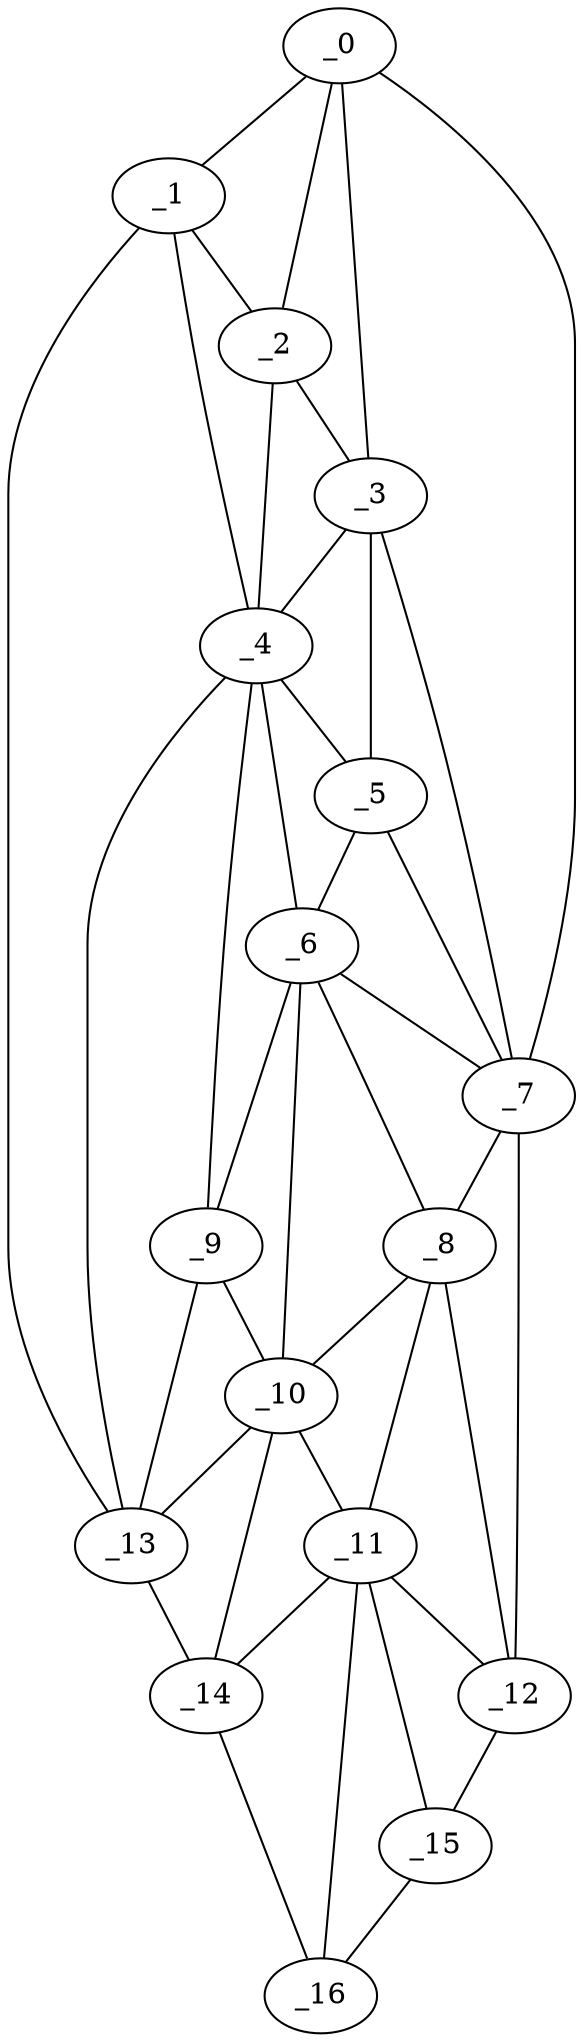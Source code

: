 graph "obj23__15.gxl" {
	_0	 [x=8,
		y=66];
	_1	 [x=15,
		y=73];
	_0 -- _1	 [valence=1];
	_2	 [x=18,
		y=68];
	_0 -- _2	 [valence=2];
	_3	 [x=34,
		y=55];
	_0 -- _3	 [valence=1];
	_7	 [x=48,
		y=48];
	_0 -- _7	 [valence=1];
	_1 -- _2	 [valence=2];
	_4	 [x=39,
		y=77];
	_1 -- _4	 [valence=2];
	_13	 [x=91,
		y=86];
	_1 -- _13	 [valence=1];
	_2 -- _3	 [valence=2];
	_2 -- _4	 [valence=2];
	_3 -- _4	 [valence=2];
	_5	 [x=41,
		y=58];
	_3 -- _5	 [valence=2];
	_3 -- _7	 [valence=2];
	_4 -- _5	 [valence=1];
	_6	 [x=47,
		y=60];
	_4 -- _6	 [valence=2];
	_9	 [x=83,
		y=80];
	_4 -- _9	 [valence=2];
	_4 -- _13	 [valence=2];
	_5 -- _6	 [valence=2];
	_5 -- _7	 [valence=1];
	_6 -- _7	 [valence=2];
	_8	 [x=59,
		y=48];
	_6 -- _8	 [valence=2];
	_6 -- _9	 [valence=2];
	_10	 [x=84,
		y=62];
	_6 -- _10	 [valence=2];
	_7 -- _8	 [valence=2];
	_12	 [x=88,
		y=47];
	_7 -- _12	 [valence=1];
	_8 -- _10	 [valence=2];
	_11	 [x=86,
		y=54];
	_8 -- _11	 [valence=2];
	_8 -- _12	 [valence=1];
	_9 -- _10	 [valence=2];
	_9 -- _13	 [valence=2];
	_10 -- _11	 [valence=1];
	_10 -- _13	 [valence=1];
	_14	 [x=115,
		y=76];
	_10 -- _14	 [valence=2];
	_11 -- _12	 [valence=2];
	_11 -- _14	 [valence=1];
	_15	 [x=122,
		y=53];
	_11 -- _15	 [valence=2];
	_16	 [x=123,
		y=60];
	_11 -- _16	 [valence=2];
	_12 -- _15	 [valence=1];
	_13 -- _14	 [valence=1];
	_14 -- _16	 [valence=1];
	_15 -- _16	 [valence=1];
}
